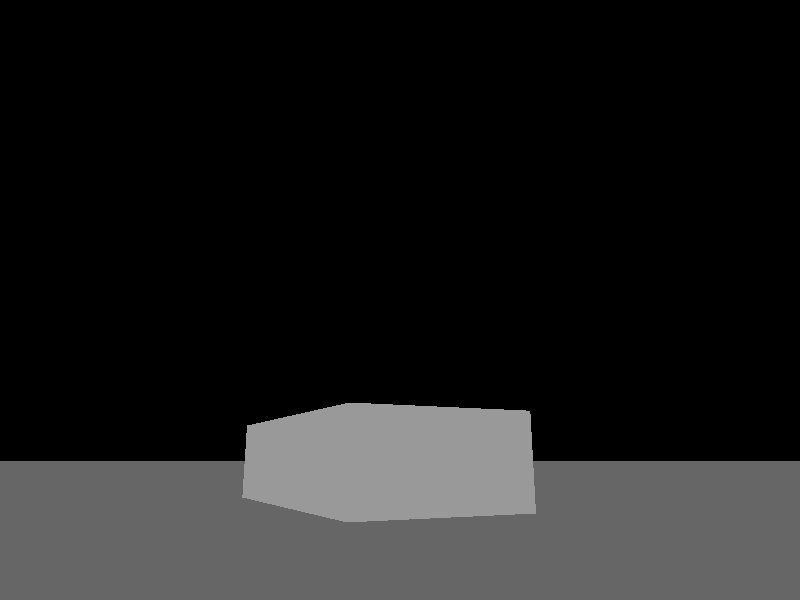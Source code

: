 //--includes------------------------
//--declares------------------------ 

/*
 * 1 = pyramid of spheres
 * 2 = bars in box
 * 3 = cylinder
 * 4 = lathed wood
 * 5 = file
 * 6 = feather
 */
#declare objectNumber = 2;

#switch (objectNumber)
//----Pyramid of Balls
  #case (1)
    #declare vectorX = 0;
    #declare vectorY = 0;
    #declare vectorZ = 0;    
    #declare scaleX = 0;
    #declare scaleY = 0;
    #declare scaleZ = 0;
    #declare rotateX = 0;
    #declare rotateY = 0;
    #declare rotateZ = 0;
    #declare colourR = .7;
    #declare colourG = .5;
    #declare colourB = .9;
    #declare reflectivity = .4;
  #break
//----Bars in Box
  #case (2)          
    #declare vectorX2 = 0;
    #declare vectorY2 = 0;
    #declare vectorZ2 = 0;    
    #declare scaleX2 = 0;
    #declare scaleY2 = 0;
    #declare scaleZ2 = 0;
    #declare rotateX2 = 0;
    #declare rotateY2 = 0;
    #declare rotateZ2 = 0;
    #declare colourR2a = .6;
    #declare colourG2a = .6;
    #declare colourB2a = .6;
    #declare translucent = .85;
    #declare countY = 0;
    #declare countZ = 0;
    #declare colourRb = 0.70;
    #declare colourGb = 0.25; 
    #declare colourBb = 0.15;
  #break 
  #case (5)
   #declare metalColour = .4;
   #declare counter = 0;
 #break
 #case (6)
   #declare counter = 0;
   #declare counter2 = 0;
#end

//--objects-------------------------

//plane
plane {
  y, 0 
  pigment {
    colour rgb <.4, .4, .4>
  }
  finish {
    reflection .7
  }
}
//objects
#switch (objectNumber)
  #case (1)
//--pyramid of balls
    union {  
//----bottom layer 
      sphere {
        <1, 1, 1>, 1
      }
      sphere {
        <3, 1, 1>, 1
      }                
      sphere {
        <5, 1, 1>, 1
      } 
      sphere {
        <2, 1, 2.7>, 1
      }           
      sphere {
        <4, 1, 2.7>, 1
      } 
      sphere {
        <3, 1, 4.4>, 1
      }    
//----second layer
      sphere {
        <2, 2.5, 1.7>, 1
      }
      sphere {
        <4, 2.5, 1.7>, 1
      }    
      sphere {
        <3, 2.5, 3.4>, 1
      } 
//----third layer
      sphere {
        <3, 4, 2.4>, 1
      }
      pigment {
        colour rgb <colourR, colourG, colourB>
      }
      finish {
        reflection reflectivity
      }
      translate <vectorX, vectorY, vectorZ> 
      scale <scaleX, scaleY, scaleZ> 
      rotate <rotateX, rotateY, rotateZ>
    }
  #break
  #case (2)                 
//--bars in box
    union { 
//----glass box
      difference {
        box {
          <0, 0, 0>, <4, 2, 8>
          hollow off
        }
        box {
          <.2, .2, .2>, <3.8, 1.8, 7.8>
          hollow off
        }
        pigment { 
          color rgbt <colourR2a, colourG2a, colourB2a, translucent>
        }
      }
//----bars
    #while (countY < 2)
       #while (countZ < 4)  
          box {
            <.21, .22+(countY*.69), .21+(countZ*1.84)>, <3.79, .995+(countY*.69), 1.94+(countZ*1.84)>
            pigment {
              color rgb <0.70, 0.25, 0.15>
            }   
            finish {
              ambient 0.1             
              brilliance 2
              diffuse 0.7
              metallic
              specular 1
              roughness 1/120
              reflection 0.8
            }
          }
          #declare countZ = countZ + 1;
        #end
        #declare countZ = 0; 
        #declare countY = countY + 1;
      #end
      translate <vectorX2, vectorY2, vectorZ2> 
      scale <scaleX2, scaleY2, scaleZ2> 
      rotate <rotateX2, rotateY2, rotateZ2>
    }
  #break
  #case (3)
//--cylinder
    union {
      cylinder {
        <0, 1, 1>, <4, 1, 1>, 1
        pigment {
          colour rgb <.4, .7, 0>
        } 
        finish {
          reflection .6
        }
      } 
      cylinder {
        <1, 0, 3.4>, <1, 5, 3.4>, 1
        pigment {
          colour rgb <.2, 1, .1>
        } 
        finish {
          reflection .4
        }
      }
    }
  #break
  #case (4)
//--lathed object
    lathe {
      cubic_spline
      11, // number of points
      <0, 1>, <0, 0>, <2, 1>, <1.5, 2>, <1.5, 3>, <.2, 3.5>, <1.5, 4>, <1.5, 5>, <2, 6>, <0, 7>, <0, 6>
      pigment {
        colour rgb <1, .3, .3>
      }
      rotate <0, 0, 90>
      translate <0, 2, 0>
    }
  #break
  #case (5)
//--file
    union {
//----file surface
      difference {
        box {
          <0, 0, 0>, <2, 1, 8>
          pigment {
            colour rgb <metalColour, metalColour, metalColour>
          }
        }
//------cuts
        #while (counter < 8)
          box { 
            <-12, 0.98, 0>, <12, 1, .02>
            translate <0, 0, counter>
            rotate <0, 45, 0>
          }  
          box { 
            <-12, 0.98, 0>, <12, 1, .02>
            translate <0, 0, counter-2>
            rotate <0, -45, 0>
          }
          box { 
            <-12, 0, 0>, <12, .02, .02>
            translate <0, 0, counter>
            rotate <0, 45, 0>
          }  
          box { 
            <-12, 0, 0>, <12, .02, .02>
            translate <0, 0, counter-2>
            rotate <0, -45, 0>
          }
          #declare counter = counter + .05;
        #end
      }
//----file neck  
      difference {
        lathe {
          quadratic_spline
          4,
          <0, 0>, <0, 0>, <1, 2>, <0, 2>
          pigment {
            colour rgb <metalColour, metalColour, metalColour>
          }
        }
        box {
          <-1, 0, -.5>, <1, 3, -1>
          pigment {
            colour rgb <metalColour, metalColour, metalColour>
          }
        } 
        box {
          <-1, 0, .5>, <1, 3, 1> 
          pigment {
            colour rgb <metalColour, metalColour, metalColour>
          }
        } 
        rotate <90, 0, 0> 
        translate <1, .5, -2>
      } 
//----handle
      lathe {
        cubic_spline
        8,
        <0, 0>, <0, 0>, <1.5, 2>, <1, 4>, <1, 6>, <1.5, 8>, <0, 10>, <0, 7>
        pigment {
          colour rgb .8
        } 
        scale <.5, .5, .5>
        rotate <-90, 0, 0>
        translate <1, 1, -.75>
      }         
      translate <0, 0, 0>
      rotate <0, 0, 0>
      scale <0, 0, 0>
    }
  #break
  #case (6)
//--feather
    union {
//----spine
      sphere_sweep {
        cubic_spline
        6,
        <-1, -1, 0>, 0
        <0, 0, 0>, .1
        <0, 0, 0>, .1
        <1, 4, 0>, .15
        <0, 8, 0>, .05
        <-1, 9, 0>, 0
        pigment {
          colour rgb <1, 1, 1>
        }
      }
//----hairs
      #while (counter < 26)
        union {
          sphere_sweep {
            cubic_spline
            4,
            <0, 3, -1>, .09
            <0, 3, 0>, .09
            <0, 3, 4>, .09
            <-5, 3, 5>, .09
            pigment {
              colour rgb <1, 1, 1>
            }
          }
          sphere_sweep {
            cubic_spline
            4,
            <0, 3, 1>, .09
            <0, 3, 0>, .09
            <0, 3, -4>, .09
            <-5, 3, -5>, .09
            pigment {
              colour rgb <1, 1, 1>
            }
          }
          #if (counter < 6)
            translate <.9+(.02*counter), .2*counter, 0>
            scale <0, 0, .17*(counter+.01)>
          #else
            translate <1-((.002*counter)*(counter-6)), .2*counter, 0>
            scale <0, 0, 1-(.035*counter)>
          #end
        }
        #declare counter = counter + 1;
      #end
      #declare counter = 0;
      scale <0, 0, 0>
      translate <0, 0, 0>
      rotate <0, 0, 0>
    }
#end    

//--lights--------------------------

//point light
light_source {
  0*x      
  color rgb <2,2,2>
  translate <-12, 16, -20>
}

//--camera--------------------------

// perspective (default) camera
camera {
  location  <-4, 1, -10>
  look_at   <1, 4, 0>
  right     x*image_width/image_height
}
